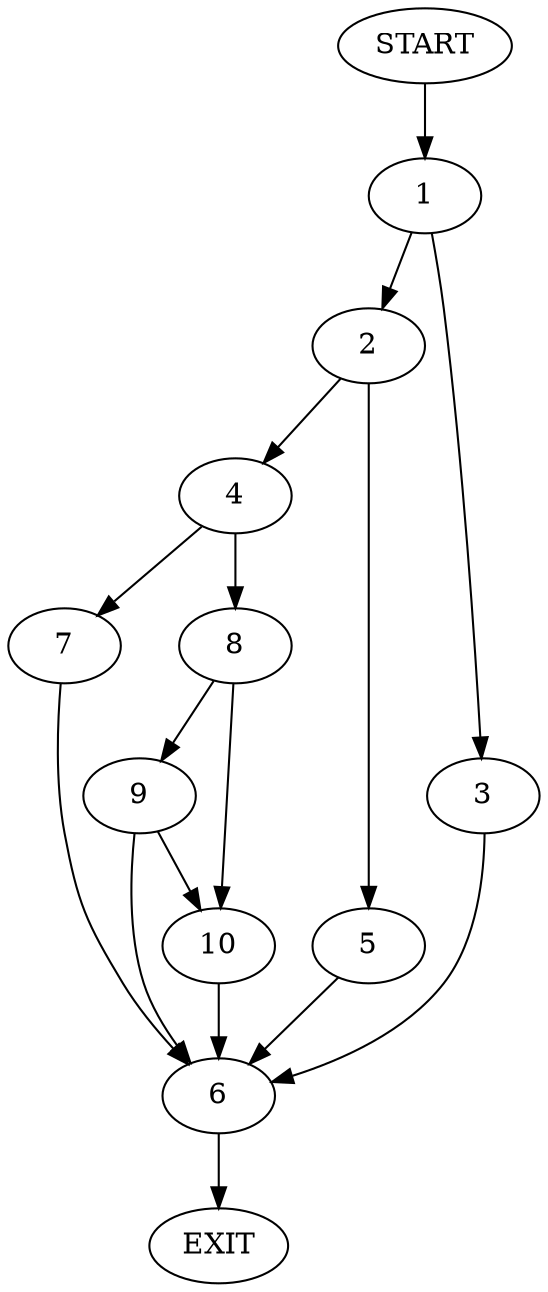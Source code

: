 digraph {
0 [label="START"];
1;
2;
3;
4;
5;
6;
7;
8;
9;
10;
11 [label="EXIT"];
0 -> 1;
1 -> 2;
1 -> 3;
2 -> 4;
2 -> 5;
3 -> 6;
6 -> 11;
4 -> 7;
4 -> 8;
5 -> 6;
7 -> 6;
8 -> 9;
8 -> 10;
9 -> 10;
9 -> 6;
10 -> 6;
}